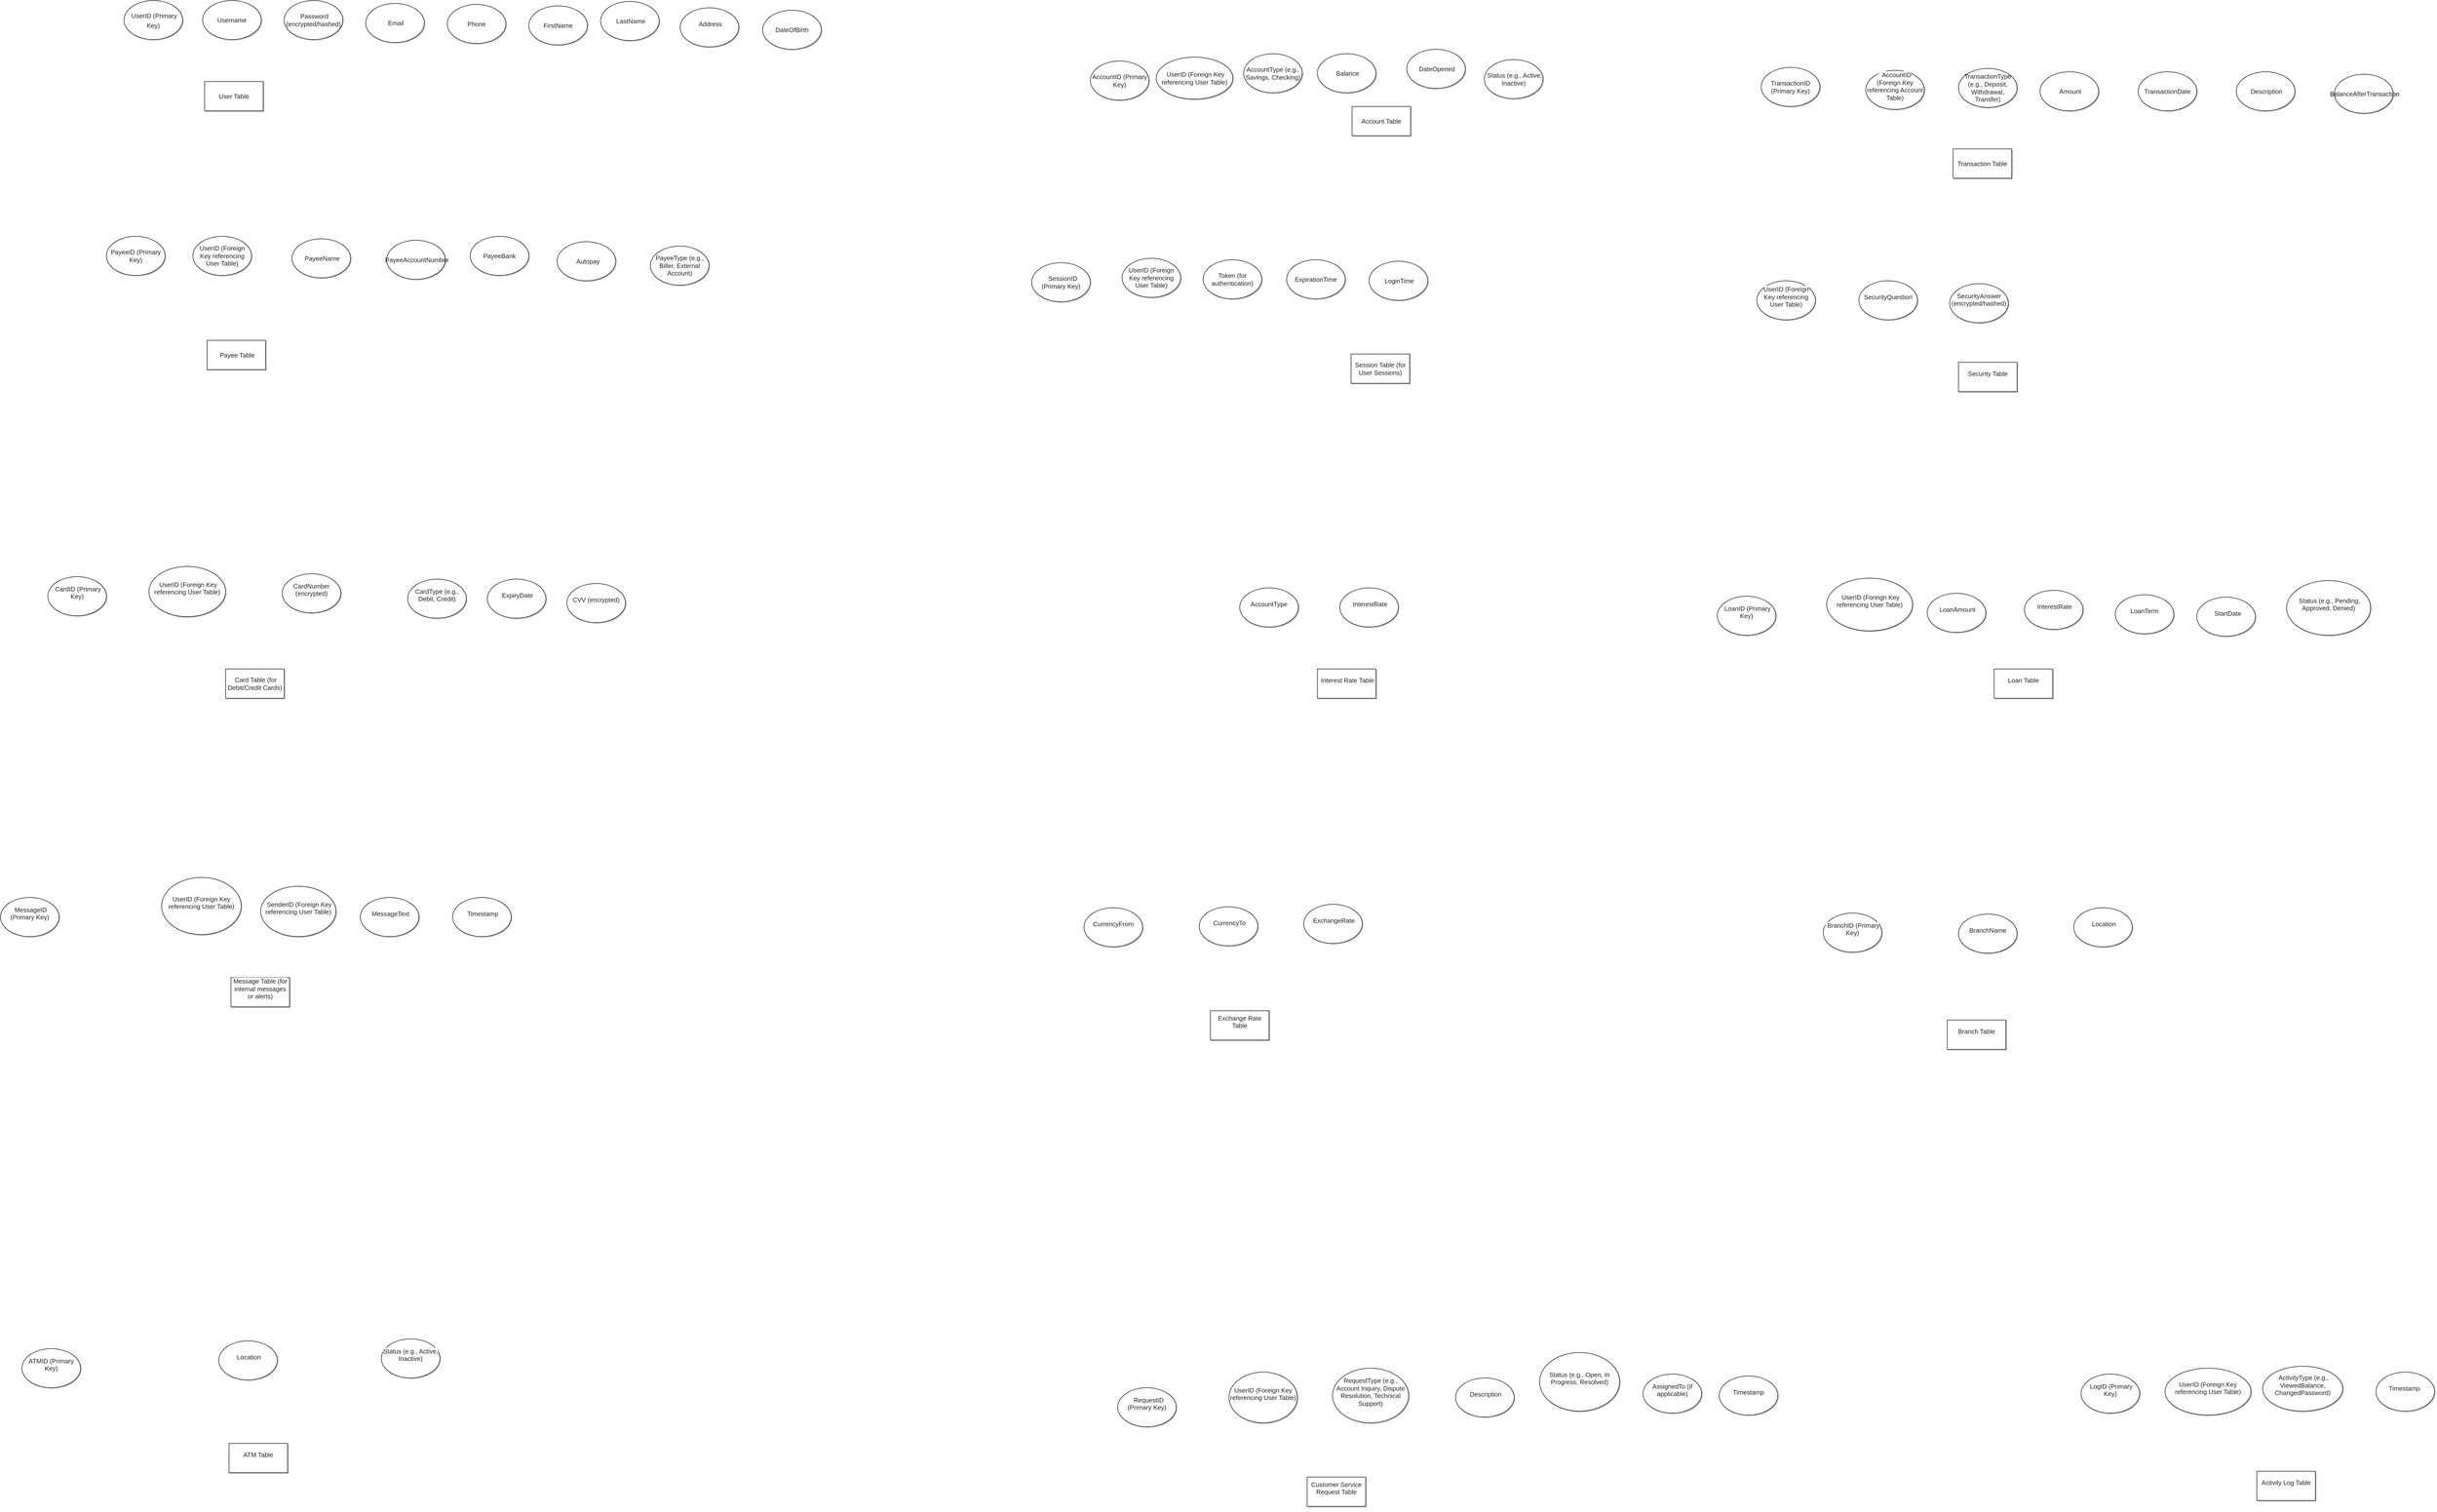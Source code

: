 <mxfile version="23.0.2" type="device">
  <diagram name="Page-1" id="JROnj5R4PWWWIS4w3WNy">
    <mxGraphModel dx="6780" dy="3280" grid="1" gridSize="13" guides="1" tooltips="1" connect="1" arrows="1" fold="1" page="0" pageScale="1" pageWidth="850" pageHeight="1100" background="none" math="0" shadow="1">
      <root>
        <mxCell id="0" />
        <mxCell id="1" parent="0" />
        <mxCell id="vtK2HyJHEZTtT15lJkL9-1" value="&lt;span style=&quot;color: rgb(34, 34, 34); font-family: Arial, Helvetica, sans-serif; font-size: small; text-align: start;&quot;&gt;&amp;nbsp;UserID (Primary Key)&lt;/span&gt;" style="ellipse;whiteSpace=wrap;html=1;fontSize=16;" parent="1" vertex="1">
          <mxGeometry x="-995" y="35" width="120" height="80" as="geometry" />
        </mxCell>
        <mxCell id="7OcumLCk1DkHGJWgYzTT-1" value="&lt;span style=&quot;color: rgb(34, 34, 34); font-family: Arial, Helvetica, sans-serif; font-size: small; text-align: start;&quot;&gt;User Table&lt;/span&gt;" style="rounded=0;whiteSpace=wrap;html=1;" parent="1" vertex="1">
          <mxGeometry x="-830" y="201" width="120" height="60" as="geometry" />
        </mxCell>
        <mxCell id="7OcumLCk1DkHGJWgYzTT-2" value="&lt;span style=&quot;color: rgb(34, 34, 34); font-family: Arial, Helvetica, sans-serif; font-size: small; text-align: start;&quot;&gt;Username&lt;/span&gt;" style="ellipse;whiteSpace=wrap;html=1;" parent="1" vertex="1">
          <mxGeometry x="-834" y="35" width="120" height="80" as="geometry" />
        </mxCell>
        <mxCell id="7OcumLCk1DkHGJWgYzTT-3" value="&lt;span style=&quot;color: rgb(34, 34, 34); font-family: Arial, Helvetica, sans-serif; font-size: small; text-align: start;&quot;&gt;Account Table&lt;/span&gt;" style="rounded=0;whiteSpace=wrap;html=1;" parent="1" vertex="1">
          <mxGeometry x="1520" y="252" width="120" height="60" as="geometry" />
        </mxCell>
        <mxCell id="7OcumLCk1DkHGJWgYzTT-4" value="&lt;span style=&quot;color: rgb(34, 34, 34); font-family: Arial, Helvetica, sans-serif; font-size: small; text-align: start;&quot;&gt;Transaction Table&lt;/span&gt;" style="rounded=0;whiteSpace=wrap;html=1;" parent="1" vertex="1">
          <mxGeometry x="2751" y="339" width="120" height="60" as="geometry" />
        </mxCell>
        <mxCell id="7OcumLCk1DkHGJWgYzTT-5" value="&lt;span style=&quot;color: rgb(34, 34, 34); font-family: Arial, Helvetica, sans-serif; font-size: small; text-align: start;&quot;&gt;&amp;nbsp;Payee Table&lt;/span&gt;" style="rounded=0;whiteSpace=wrap;html=1;" parent="1" vertex="1">
          <mxGeometry x="-825" y="731" width="120" height="60" as="geometry" />
        </mxCell>
        <mxCell id="7OcumLCk1DkHGJWgYzTT-18" value="&lt;span style=&quot;color: rgb(34, 34, 34); font-family: Arial, Helvetica, sans-serif; font-size: small; text-align: start;&quot;&gt;&amp;nbsp;Password (encrypted/hashed)&lt;/span&gt;" style="ellipse;whiteSpace=wrap;html=1;" parent="1" vertex="1">
          <mxGeometry x="-667" y="35" width="120" height="80" as="geometry" />
        </mxCell>
        <mxCell id="7OcumLCk1DkHGJWgYzTT-23" value="&lt;span style=&quot;color: rgb(34, 34, 34); font-family: Arial, Helvetica, sans-serif; font-size: small; text-align: start;&quot;&gt;FirstName&lt;/span&gt;" style="ellipse;whiteSpace=wrap;html=1;" parent="1" vertex="1">
          <mxGeometry x="-166" y="46" width="120" height="80" as="geometry" />
        </mxCell>
        <mxCell id="7OcumLCk1DkHGJWgYzTT-24" value="&lt;span style=&quot;color: rgb(34, 34, 34); font-family: Arial, Helvetica, sans-serif; font-size: small; text-align: start;&quot;&gt;&amp;nbsp;LastName&lt;/span&gt;" style="ellipse;whiteSpace=wrap;html=1;" parent="1" vertex="1">
          <mxGeometry x="-19" y="37" width="120" height="80" as="geometry" />
        </mxCell>
        <mxCell id="7OcumLCk1DkHGJWgYzTT-25" value="&lt;span style=&quot;color: rgb(34, 34, 34); font-family: Arial, Helvetica, sans-serif; font-size: small; text-align: start;&quot;&gt;&amp;nbsp;Email&lt;/span&gt;" style="ellipse;whiteSpace=wrap;html=1;" parent="1" vertex="1">
          <mxGeometry x="-500" y="41" width="120" height="80" as="geometry" />
        </mxCell>
        <mxCell id="7OcumLCk1DkHGJWgYzTT-26" value="&lt;span style=&quot;color: rgb(34, 34, 34); font-family: Arial, Helvetica, sans-serif; font-size: small; text-align: start;&quot;&gt;Phone&lt;/span&gt;" style="ellipse;whiteSpace=wrap;html=1;" parent="1" vertex="1">
          <mxGeometry x="-333" y="43" width="120" height="80" as="geometry" />
        </mxCell>
        <mxCell id="7OcumLCk1DkHGJWgYzTT-41" value="&#xa;&lt;span style=&quot;color: rgb(34, 34, 34); font-family: Arial, Helvetica, sans-serif; font-size: small; font-style: normal; font-variant-ligatures: normal; font-variant-caps: normal; font-weight: 400; letter-spacing: normal; orphans: 2; text-align: start; text-indent: 0px; text-transform: none; widows: 2; word-spacing: 0px; -webkit-text-stroke-width: 0px; white-space: normal; background-color: rgb(255, 255, 255); text-decoration-thickness: initial; text-decoration-style: initial; text-decoration-color: initial; display: inline !important; float: none;&quot;&gt;&lt;span&gt;&amp;nbsp;&lt;/span&gt;Address&lt;/span&gt;&#xa;&#xa;" style="ellipse;whiteSpace=wrap;html=1;" parent="1" vertex="1">
          <mxGeometry x="144" y="50" width="120" height="80" as="geometry" />
        </mxCell>
        <mxCell id="7OcumLCk1DkHGJWgYzTT-42" value="&lt;span style=&quot;color: rgb(34, 34, 34); font-family: Arial, Helvetica, sans-serif; font-size: small; text-align: start;&quot;&gt;DateOfBirth&lt;/span&gt;" style="ellipse;whiteSpace=wrap;html=1;" parent="1" vertex="1">
          <mxGeometry x="313" y="55" width="120" height="80" as="geometry" />
        </mxCell>
        <mxCell id="7OcumLCk1DkHGJWgYzTT-43" value="&lt;span style=&quot;color: rgb(34, 34, 34); font-family: Arial, Helvetica, sans-serif; font-size: small; text-align: start;&quot;&gt;AccountID (Primary Key)&lt;/span&gt;" style="ellipse;whiteSpace=wrap;html=1;" parent="1" vertex="1">
          <mxGeometry x="984" y="159" width="120" height="80" as="geometry" />
        </mxCell>
        <mxCell id="7OcumLCk1DkHGJWgYzTT-44" value="&lt;span style=&quot;color: rgb(34, 34, 34); font-family: Arial, Helvetica, sans-serif; font-size: small; text-align: start;&quot;&gt;&amp;nbsp;DateOpened&lt;/span&gt;" style="ellipse;whiteSpace=wrap;html=1;" parent="1" vertex="1">
          <mxGeometry x="1632" y="135" width="120" height="80" as="geometry" />
        </mxCell>
        <mxCell id="7OcumLCk1DkHGJWgYzTT-45" value="&lt;span style=&quot;color: rgb(34, 34, 34); font-family: Arial, Helvetica, sans-serif; font-size: small; text-align: start;&quot;&gt;TransactionID (Primary Key)&lt;/span&gt;" style="ellipse;whiteSpace=wrap;html=1;" parent="1" vertex="1">
          <mxGeometry x="2358" y="172" width="120" height="80" as="geometry" />
        </mxCell>
        <mxCell id="7OcumLCk1DkHGJWgYzTT-46" value="&#xa;&lt;span style=&quot;color: rgb(34, 34, 34); font-family: Arial, Helvetica, sans-serif; font-size: small; font-style: normal; font-variant-ligatures: normal; font-variant-caps: normal; font-weight: 400; letter-spacing: normal; orphans: 2; text-align: start; text-indent: 0px; text-transform: none; widows: 2; word-spacing: 0px; -webkit-text-stroke-width: 0px; white-space: normal; background-color: rgb(255, 255, 255); text-decoration-thickness: initial; text-decoration-style: initial; text-decoration-color: initial; display: inline !important; float: none;&quot;&gt;&amp;nbsp; AccountID (Foreign Key referencing Account Table)&lt;/span&gt;&#xa;&#xa;" style="ellipse;whiteSpace=wrap;html=1;" parent="1" vertex="1">
          <mxGeometry x="2572" y="178" width="120" height="80" as="geometry" />
        </mxCell>
        <mxCell id="7OcumLCk1DkHGJWgYzTT-47" value="&lt;span style=&quot;color: rgb(34, 34, 34); font-family: Arial, Helvetica, sans-serif; font-size: small; text-align: start;&quot;&gt;TransactionType (e.g., Deposit, Withdrawal, Transfer)&lt;/span&gt;" style="ellipse;whiteSpace=wrap;html=1;" parent="1" vertex="1">
          <mxGeometry x="2762" y="174" width="120" height="80" as="geometry" />
        </mxCell>
        <mxCell id="7OcumLCk1DkHGJWgYzTT-48" value="&lt;span style=&quot;color: rgb(34, 34, 34); font-family: Arial, Helvetica, sans-serif; font-size: small; text-align: start;&quot;&gt;&amp;nbsp;Status (e.g., Active, Inactive)&lt;/span&gt;" style="ellipse;whiteSpace=wrap;html=1;" parent="1" vertex="1">
          <mxGeometry x="1791" y="156" width="120" height="80" as="geometry" />
        </mxCell>
        <mxCell id="7OcumLCk1DkHGJWgYzTT-49" value="&lt;span style=&quot;color: rgb(34, 34, 34); font-family: Arial, Helvetica, sans-serif; font-size: small; text-align: start;&quot;&gt;&amp;nbsp;Balance&lt;/span&gt;" style="ellipse;whiteSpace=wrap;html=1;" parent="1" vertex="1">
          <mxGeometry x="1449" y="144" width="120" height="80" as="geometry" />
        </mxCell>
        <mxCell id="7OcumLCk1DkHGJWgYzTT-50" value="&lt;span style=&quot;color: rgb(34, 34, 34); font-family: Arial, Helvetica, sans-serif; font-size: small; text-align: start;&quot;&gt;AccountType (e.g., Savings, Checking)&lt;/span&gt;" style="ellipse;whiteSpace=wrap;html=1;" parent="1" vertex="1">
          <mxGeometry x="1298" y="144" width="120" height="80" as="geometry" />
        </mxCell>
        <mxCell id="7OcumLCk1DkHGJWgYzTT-51" value="&lt;span style=&quot;color: rgb(34, 34, 34); font-family: Arial, Helvetica, sans-serif; font-size: small; text-align: start;&quot;&gt;&amp;nbsp;UserID (Foreign Key referencing User Table)&lt;/span&gt;" style="ellipse;whiteSpace=wrap;html=1;" parent="1" vertex="1">
          <mxGeometry x="1119" y="151" width="157" height="86" as="geometry" />
        </mxCell>
        <mxCell id="7OcumLCk1DkHGJWgYzTT-52" value="&lt;span style=&quot;color: rgb(34, 34, 34); font-family: Arial, Helvetica, sans-serif; font-size: small; text-align: start;&quot;&gt;&amp;nbsp;BalanceAfterTransaction&lt;/span&gt;" style="ellipse;whiteSpace=wrap;html=1;" parent="1" vertex="1">
          <mxGeometry x="3532" y="186" width="120" height="80" as="geometry" />
        </mxCell>
        <mxCell id="7OcumLCk1DkHGJWgYzTT-53" value="&lt;span style=&quot;color: rgb(34, 34, 34); font-family: Arial, Helvetica, sans-serif; font-size: small; text-align: start;&quot;&gt;&amp;nbsp;Description&lt;/span&gt;" style="ellipse;whiteSpace=wrap;html=1;" parent="1" vertex="1">
          <mxGeometry x="3331" y="181" width="120" height="80" as="geometry" />
        </mxCell>
        <mxCell id="7OcumLCk1DkHGJWgYzTT-54" value="&lt;span style=&quot;color: rgb(34, 34, 34); font-family: Arial, Helvetica, sans-serif; font-size: small; text-align: start;&quot;&gt;TransactionDate&lt;/span&gt;" style="ellipse;whiteSpace=wrap;html=1;" parent="1" vertex="1">
          <mxGeometry x="3130" y="181" width="120" height="80" as="geometry" />
        </mxCell>
        <mxCell id="7OcumLCk1DkHGJWgYzTT-55" value="&lt;span style=&quot;color: rgb(34, 34, 34); font-family: Arial, Helvetica, sans-serif; font-size: small; text-align: start;&quot;&gt;&amp;nbsp;Amount&lt;/span&gt;" style="ellipse;whiteSpace=wrap;html=1;" parent="1" vertex="1">
          <mxGeometry x="2929" y="181" width="120" height="80" as="geometry" />
        </mxCell>
        <mxCell id="7OcumLCk1DkHGJWgYzTT-56" value="&lt;span style=&quot;color: rgb(34, 34, 34); font-family: Arial, Helvetica, sans-serif; font-size: small; text-align: start;&quot;&gt;&amp;nbsp; Autopay&lt;/span&gt;" style="ellipse;whiteSpace=wrap;html=1;" parent="1" vertex="1">
          <mxGeometry x="-108" y="529" width="120" height="80" as="geometry" />
        </mxCell>
        <mxCell id="7OcumLCk1DkHGJWgYzTT-57" value="&lt;span style=&quot;color: rgb(34, 34, 34); font-family: Arial, Helvetica, sans-serif; font-size: small; text-align: start;&quot;&gt;PayeeBank&lt;/span&gt;" style="ellipse;whiteSpace=wrap;html=1;" parent="1" vertex="1">
          <mxGeometry x="-286" y="518" width="120" height="80" as="geometry" />
        </mxCell>
        <mxCell id="7OcumLCk1DkHGJWgYzTT-58" value="&lt;span style=&quot;color: rgb(34, 34, 34); font-family: Arial, Helvetica, sans-serif; font-size: small; text-align: start;&quot;&gt;&amp;nbsp;PayeeAccountNumber&lt;/span&gt;" style="ellipse;whiteSpace=wrap;html=1;" parent="1" vertex="1">
          <mxGeometry x="-457" y="526" width="120" height="80" as="geometry" />
        </mxCell>
        <mxCell id="7OcumLCk1DkHGJWgYzTT-59" value="&lt;span style=&quot;color: rgb(34, 34, 34); font-family: Arial, Helvetica, sans-serif; font-size: small; text-align: start;&quot;&gt;&amp;nbsp;PayeeName&lt;/span&gt;" style="ellipse;whiteSpace=wrap;html=1;" parent="1" vertex="1">
          <mxGeometry x="-651" y="523" width="120" height="80" as="geometry" />
        </mxCell>
        <mxCell id="7OcumLCk1DkHGJWgYzTT-60" value="&lt;span style=&quot;color: rgb(34, 34, 34); font-family: Arial, Helvetica, sans-serif; font-size: small; text-align: start;&quot;&gt;UserID (Foreign Key referencing User Table)&lt;/span&gt;" style="ellipse;whiteSpace=wrap;html=1;" parent="1" vertex="1">
          <mxGeometry x="-854" y="518" width="120" height="80" as="geometry" />
        </mxCell>
        <mxCell id="7OcumLCk1DkHGJWgYzTT-61" value="&lt;span style=&quot;color: rgb(34, 34, 34); font-family: Arial, Helvetica, sans-serif; font-size: small; text-align: start;&quot;&gt;PayeeID (Primary Key)&lt;/span&gt;" style="ellipse;whiteSpace=wrap;html=1;" parent="1" vertex="1">
          <mxGeometry x="-1031" y="518" width="120" height="80" as="geometry" />
        </mxCell>
        <mxCell id="7OcumLCk1DkHGJWgYzTT-62" value="&lt;span style=&quot;color: rgb(34, 34, 34); font-family: Arial, Helvetica, sans-serif; font-size: small; text-align: start;&quot;&gt;PayeeType (e.g., Biller, External Account)&lt;/span&gt;" style="ellipse;whiteSpace=wrap;html=1;" parent="1" vertex="1">
          <mxGeometry x="83" y="538" width="120" height="80" as="geometry" />
        </mxCell>
        <mxCell id="7OcumLCk1DkHGJWgYzTT-63" value="&lt;span style=&quot;color: rgb(34, 34, 34); font-family: Arial, Helvetica, sans-serif; font-size: small; text-align: start;&quot;&gt;Session Table (for User Sessions)&lt;/span&gt;" style="rounded=0;whiteSpace=wrap;html=1;" parent="1" vertex="1">
          <mxGeometry x="1518" y="759" width="120" height="60" as="geometry" />
        </mxCell>
        <mxCell id="7OcumLCk1DkHGJWgYzTT-64" value="&#xa;&lt;span style=&quot;color: rgb(34, 34, 34); font-family: Arial, Helvetica, sans-serif; font-size: small; font-style: normal; font-variant-ligatures: normal; font-variant-caps: normal; font-weight: 400; letter-spacing: normal; orphans: 2; text-align: start; text-indent: 0px; text-transform: none; widows: 2; word-spacing: 0px; -webkit-text-stroke-width: 0px; white-space: normal; background-color: rgb(255, 255, 255); text-decoration-thickness: initial; text-decoration-style: initial; text-decoration-color: initial; display: inline !important; float: none;&quot;&gt;Security Table&lt;/span&gt;&#xa;&#xa;" style="rounded=0;whiteSpace=wrap;html=1;" parent="1" vertex="1">
          <mxGeometry x="2762" y="776" width="120" height="60" as="geometry" />
        </mxCell>
        <mxCell id="7OcumLCk1DkHGJWgYzTT-65" value="&#xa;&lt;span style=&quot;color: rgb(34, 34, 34); font-family: Arial, Helvetica, sans-serif; font-size: small; font-style: normal; font-variant-ligatures: normal; font-variant-caps: normal; font-weight: 400; letter-spacing: normal; orphans: 2; text-align: start; text-indent: 0px; text-transform: none; widows: 2; word-spacing: 0px; -webkit-text-stroke-width: 0px; white-space: normal; background-color: rgb(255, 255, 255); text-decoration-thickness: initial; text-decoration-style: initial; text-decoration-color: initial; display: inline !important; float: none;&quot;&gt;&lt;span&gt;&amp;nbsp;&lt;/span&gt;UserID (Foreign Key referencing User Table)&lt;/span&gt;&#xa;&#xa;" style="ellipse;whiteSpace=wrap;html=1;" parent="1" vertex="1">
          <mxGeometry x="2492" y="1218" width="176" height="108" as="geometry" />
        </mxCell>
        <mxCell id="7OcumLCk1DkHGJWgYzTT-66" value="&#xa;&lt;span style=&quot;color: rgb(34, 34, 34); font-family: Arial, Helvetica, sans-serif; font-size: small; font-style: normal; font-variant-ligatures: normal; font-variant-caps: normal; font-weight: 400; letter-spacing: normal; orphans: 2; text-align: start; text-indent: 0px; text-transform: none; widows: 2; word-spacing: 0px; -webkit-text-stroke-width: 0px; white-space: normal; background-color: rgb(255, 255, 255); text-decoration-thickness: initial; text-decoration-style: initial; text-decoration-color: initial; display: inline !important; float: none;&quot;&gt;&lt;span&gt;&amp;nbsp;&lt;/span&gt;LoanAmount&lt;/span&gt;&#xa;&#xa;" style="ellipse;whiteSpace=wrap;html=1;" parent="1" vertex="1">
          <mxGeometry x="2698" y="1249" width="120" height="80" as="geometry" />
        </mxCell>
        <mxCell id="7OcumLCk1DkHGJWgYzTT-67" value="&#xa;&lt;span style=&quot;color: rgb(34, 34, 34); font-family: Arial, Helvetica, sans-serif; font-size: small; font-style: normal; font-variant-ligatures: normal; font-variant-caps: normal; font-weight: 400; letter-spacing: normal; orphans: 2; text-align: start; text-indent: 0px; text-transform: none; widows: 2; word-spacing: 0px; -webkit-text-stroke-width: 0px; white-space: normal; background-color: rgb(255, 255, 255); text-decoration-thickness: initial; text-decoration-style: initial; text-decoration-color: initial; display: inline !important; float: none;&quot;&gt;&lt;span&gt;&amp;nbsp;&lt;/span&gt;InterestRate&lt;/span&gt;&#xa;&#xa;" style="ellipse;whiteSpace=wrap;html=1;" parent="1" vertex="1">
          <mxGeometry x="1495" y="1238" width="120" height="80" as="geometry" />
        </mxCell>
        <mxCell id="7OcumLCk1DkHGJWgYzTT-68" value="&#xa;&lt;span style=&quot;color: rgb(34, 34, 34); font-family: Arial, Helvetica, sans-serif; font-size: small; font-style: normal; font-variant-ligatures: normal; font-variant-caps: normal; font-weight: 400; letter-spacing: normal; orphans: 2; text-align: start; text-indent: 0px; text-transform: none; widows: 2; word-spacing: 0px; -webkit-text-stroke-width: 0px; white-space: normal; background-color: rgb(255, 255, 255); text-decoration-thickness: initial; text-decoration-style: initial; text-decoration-color: initial; display: inline !important; float: none;&quot;&gt;SecurityAnswer (encrypted/hashed)&lt;/span&gt;&lt;br style=&quot;color: rgb(34, 34, 34); font-family: Arial, Helvetica, sans-serif; font-size: small; font-style: normal; font-variant-ligatures: normal; font-variant-caps: normal; font-weight: 400; letter-spacing: normal; orphans: 2; text-align: start; text-indent: 0px; text-transform: none; widows: 2; word-spacing: 0px; -webkit-text-stroke-width: 0px; white-space: normal; background-color: rgb(255, 255, 255); text-decoration-thickness: initial; text-decoration-style: initial; text-decoration-color: initial;&quot;&gt;&#xa;&#xa;" style="ellipse;whiteSpace=wrap;html=1;" parent="1" vertex="1">
          <mxGeometry x="2744" y="615" width="120" height="80" as="geometry" />
        </mxCell>
        <mxCell id="7OcumLCk1DkHGJWgYzTT-69" value="&#xa;&lt;span style=&quot;color: rgb(34, 34, 34); font-family: Arial, Helvetica, sans-serif; font-size: small; font-style: normal; font-variant-ligatures: normal; font-variant-caps: normal; font-weight: 400; letter-spacing: normal; orphans: 2; text-align: start; text-indent: 0px; text-transform: none; widows: 2; word-spacing: 0px; -webkit-text-stroke-width: 0px; white-space: normal; background-color: rgb(255, 255, 255); text-decoration-thickness: initial; text-decoration-style: initial; text-decoration-color: initial; display: inline !important; float: none;&quot;&gt;SecurityQuestion&lt;/span&gt;&#xa;&#xa;" style="ellipse;whiteSpace=wrap;html=1;" parent="1" vertex="1">
          <mxGeometry x="2558" y="609" width="120" height="80" as="geometry" />
        </mxCell>
        <mxCell id="7OcumLCk1DkHGJWgYzTT-70" value="&#xa;&lt;span style=&quot;color: rgb(34, 34, 34); font-family: Arial, Helvetica, sans-serif; font-size: small; font-style: normal; font-variant-ligatures: normal; font-variant-caps: normal; font-weight: 400; letter-spacing: normal; orphans: 2; text-align: start; text-indent: 0px; text-transform: none; widows: 2; word-spacing: 0px; -webkit-text-stroke-width: 0px; white-space: normal; background-color: rgb(255, 255, 255); text-decoration-thickness: initial; text-decoration-style: initial; text-decoration-color: initial; display: inline !important; float: none;&quot;&gt;UserID (Foreign Key referencing User Table)&lt;/span&gt;&#xa;&#xa;" style="ellipse;whiteSpace=wrap;html=1;" parent="1" vertex="1">
          <mxGeometry x="2349" y="609" width="120" height="80" as="geometry" />
        </mxCell>
        <mxCell id="7OcumLCk1DkHGJWgYzTT-71" value="&#xa;&lt;span style=&quot;color: rgb(34, 34, 34); font-family: Arial, Helvetica, sans-serif; font-size: small; font-style: normal; font-variant-ligatures: normal; font-variant-caps: normal; font-weight: 400; letter-spacing: normal; orphans: 2; text-align: start; text-indent: 0px; text-transform: none; widows: 2; word-spacing: 0px; -webkit-text-stroke-width: 0px; white-space: normal; background-color: rgb(255, 255, 255); text-decoration-thickness: initial; text-decoration-style: initial; text-decoration-color: initial; display: inline !important; float: none;&quot;&gt;AccountType&lt;/span&gt;&#xa;&#xa;" style="ellipse;whiteSpace=wrap;html=1;" parent="1" vertex="1">
          <mxGeometry x="1290" y="1238" width="120" height="80" as="geometry" />
        </mxCell>
        <mxCell id="7OcumLCk1DkHGJWgYzTT-72" value="&#xa;&lt;span style=&quot;color: rgb(34, 34, 34); font-family: Arial, Helvetica, sans-serif; font-size: small; font-style: normal; font-variant-ligatures: normal; font-variant-caps: normal; font-weight: 400; letter-spacing: normal; orphans: 2; text-align: start; text-indent: 0px; text-transform: none; widows: 2; word-spacing: 0px; -webkit-text-stroke-width: 0px; white-space: normal; background-color: rgb(255, 255, 255); text-decoration-thickness: initial; text-decoration-style: initial; text-decoration-color: initial; display: inline !important; float: none;&quot;&gt;&lt;span&gt;&amp;nbsp;&lt;/span&gt;ExpiryDate&lt;/span&gt;&#xa;&#xa;" style="ellipse;whiteSpace=wrap;html=1;" parent="1" vertex="1">
          <mxGeometry x="-251" y="1220" width="120" height="80" as="geometry" />
        </mxCell>
        <mxCell id="7OcumLCk1DkHGJWgYzTT-73" value="&lt;span style=&quot;color: rgb(34, 34, 34); font-family: Arial, Helvetica, sans-serif; font-size: small; text-align: start;&quot;&gt;&amp;nbsp;LoginTime&lt;/span&gt;" style="ellipse;whiteSpace=wrap;html=1;" parent="1" vertex="1">
          <mxGeometry x="1555" y="569" width="120" height="80" as="geometry" />
        </mxCell>
        <mxCell id="7OcumLCk1DkHGJWgYzTT-74" value="&lt;span style=&quot;color: rgb(34, 34, 34); font-family: Arial, Helvetica, sans-serif; font-size: small; text-align: start;&quot;&gt;ExpirationTime&lt;/span&gt;" style="ellipse;whiteSpace=wrap;html=1;" parent="1" vertex="1">
          <mxGeometry x="1386" y="566" width="120" height="80" as="geometry" />
        </mxCell>
        <mxCell id="7OcumLCk1DkHGJWgYzTT-75" value="&lt;span style=&quot;color: rgb(34, 34, 34); font-family: Arial, Helvetica, sans-serif; font-size: small; text-align: start;&quot;&gt;Token (for authentication)&lt;/span&gt;" style="ellipse;whiteSpace=wrap;html=1;" parent="1" vertex="1">
          <mxGeometry x="1215" y="566" width="120" height="80" as="geometry" />
        </mxCell>
        <mxCell id="7OcumLCk1DkHGJWgYzTT-76" value="&lt;span style=&quot;color: rgb(34, 34, 34); font-family: Arial, Helvetica, sans-serif; font-size: small; text-align: start;&quot;&gt;UserID (Foreign Key referencing User Table)&lt;/span&gt;" style="ellipse;whiteSpace=wrap;html=1;" parent="1" vertex="1">
          <mxGeometry x="1049" y="563" width="120" height="80" as="geometry" />
        </mxCell>
        <mxCell id="7OcumLCk1DkHGJWgYzTT-77" value="&lt;span style=&quot;color: rgb(34, 34, 34); font-family: Arial, Helvetica, sans-serif; font-size: small; text-align: start;&quot;&gt;&amp;nbsp; SessionID (Primary Key)&lt;/span&gt;" style="ellipse;whiteSpace=wrap;html=1;" parent="1" vertex="1">
          <mxGeometry x="864" y="572" width="120" height="80" as="geometry" />
        </mxCell>
        <mxCell id="7OcumLCk1DkHGJWgYzTT-81" value="&#xa;&lt;span style=&quot;color: rgb(34, 34, 34); font-family: Arial, Helvetica, sans-serif; font-size: small; font-style: normal; font-variant-ligatures: normal; font-variant-caps: normal; font-weight: 400; letter-spacing: normal; orphans: 2; text-align: start; text-indent: 0px; text-transform: none; widows: 2; word-spacing: 0px; -webkit-text-stroke-width: 0px; white-space: normal; background-color: rgb(255, 255, 255); text-decoration-thickness: initial; text-decoration-style: initial; text-decoration-color: initial; display: inline !important; float: none;&quot;&gt;Loan Table&lt;/span&gt;&#xa;&#xa;" style="rounded=0;whiteSpace=wrap;html=1;" parent="1" vertex="1">
          <mxGeometry x="2835" y="1404" width="120" height="60" as="geometry" />
        </mxCell>
        <mxCell id="7OcumLCk1DkHGJWgYzTT-82" value="&#xa;&lt;span style=&quot;color: rgb(34, 34, 34); font-family: Arial, Helvetica, sans-serif; font-size: small; font-style: normal; font-variant-ligatures: normal; font-variant-caps: normal; font-weight: 400; letter-spacing: normal; orphans: 2; text-align: start; text-indent: 0px; text-transform: none; widows: 2; word-spacing: 0px; -webkit-text-stroke-width: 0px; white-space: normal; background-color: rgb(255, 255, 255); text-decoration-thickness: initial; text-decoration-style: initial; text-decoration-color: initial; display: inline !important; float: none;&quot;&gt;&lt;span&gt;&amp;nbsp;&lt;/span&gt;Interest Rate Table&lt;/span&gt;&#xa;&#xa;" style="rounded=0;whiteSpace=wrap;html=1;" parent="1" vertex="1">
          <mxGeometry x="1449" y="1404" width="120" height="60" as="geometry" />
        </mxCell>
        <mxCell id="7OcumLCk1DkHGJWgYzTT-83" value="&lt;span style=&quot;color: rgb(34, 34, 34); font-family: Arial, Helvetica, sans-serif; font-size: small; text-align: start;&quot;&gt;&amp;nbsp;Card Table (for Debit/Credit Cards)&lt;/span&gt;" style="rounded=0;whiteSpace=wrap;html=1;" parent="1" vertex="1">
          <mxGeometry x="-787" y="1404" width="120" height="60" as="geometry" />
        </mxCell>
        <mxCell id="7OcumLCk1DkHGJWgYzTT-86" value="&#xa;&lt;span style=&quot;color: rgb(34, 34, 34); font-family: Arial, Helvetica, sans-serif; font-size: small; font-style: normal; font-variant-ligatures: normal; font-variant-caps: normal; font-weight: 400; letter-spacing: normal; orphans: 2; text-align: start; text-indent: 0px; text-transform: none; widows: 2; word-spacing: 0px; -webkit-text-stroke-width: 0px; white-space: normal; background-color: rgb(255, 255, 255); text-decoration-thickness: initial; text-decoration-style: initial; text-decoration-color: initial; display: inline !important; float: none;&quot;&gt;CardType (e.g., Debit, Credit)&lt;/span&gt;&#xa;&#xa;" style="ellipse;whiteSpace=wrap;html=1;" parent="1" vertex="1">
          <mxGeometry x="-414" y="1220" width="120" height="80" as="geometry" />
        </mxCell>
        <mxCell id="7OcumLCk1DkHGJWgYzTT-87" value="&#xa;&lt;span style=&quot;color: rgb(34, 34, 34); font-family: Arial, Helvetica, sans-serif; font-size: small; font-style: normal; font-variant-ligatures: normal; font-variant-caps: normal; font-weight: 400; letter-spacing: normal; orphans: 2; text-align: start; text-indent: 0px; text-transform: none; widows: 2; word-spacing: 0px; -webkit-text-stroke-width: 0px; white-space: normal; background-color: rgb(255, 255, 255); text-decoration-thickness: initial; text-decoration-style: initial; text-decoration-color: initial; display: inline !important; float: none;&quot;&gt;CardNumber (encrypted)&lt;/span&gt;&#xa;&#xa;" style="ellipse;whiteSpace=wrap;html=1;" parent="1" vertex="1">
          <mxGeometry x="-671" y="1209" width="120" height="80" as="geometry" />
        </mxCell>
        <mxCell id="7OcumLCk1DkHGJWgYzTT-88" value="&#xa;&lt;span style=&quot;color: rgb(34, 34, 34); font-family: Arial, Helvetica, sans-serif; font-size: small; font-style: normal; font-variant-ligatures: normal; font-variant-caps: normal; font-weight: 400; letter-spacing: normal; orphans: 2; text-align: start; text-indent: 0px; text-transform: none; widows: 2; word-spacing: 0px; -webkit-text-stroke-width: 0px; white-space: normal; background-color: rgb(255, 255, 255); text-decoration-thickness: initial; text-decoration-style: initial; text-decoration-color: initial; display: inline !important; float: none;&quot;&gt;&lt;span&gt;&amp;nbsp;&lt;/span&gt;UserID (Foreign Key referencing User Table)&lt;/span&gt;&#xa;&#xa;" style="ellipse;whiteSpace=wrap;html=1;" parent="1" vertex="1">
          <mxGeometry x="-944" y="1194" width="157" height="103" as="geometry" />
        </mxCell>
        <mxCell id="7OcumLCk1DkHGJWgYzTT-89" value="&#xa;&lt;span style=&quot;color: rgb(34, 34, 34); font-family: Arial, Helvetica, sans-serif; font-size: small; font-style: normal; font-variant-ligatures: normal; font-variant-caps: normal; font-weight: 400; letter-spacing: normal; orphans: 2; text-align: start; text-indent: 0px; text-transform: none; widows: 2; word-spacing: 0px; -webkit-text-stroke-width: 0px; white-space: normal; background-color: rgb(255, 255, 255); text-decoration-thickness: initial; text-decoration-style: initial; text-decoration-color: initial; display: inline !important; float: none;&quot;&gt;&lt;span&gt;&amp;nbsp;&lt;/span&gt;CardID (Primary Key)&lt;/span&gt;&#xa;&#xa;" style="ellipse;whiteSpace=wrap;html=1;" parent="1" vertex="1">
          <mxGeometry x="-1151" y="1215" width="120" height="80" as="geometry" />
        </mxCell>
        <mxCell id="7OcumLCk1DkHGJWgYzTT-90" value="&#xa;&lt;span style=&quot;color: rgb(34, 34, 34); font-family: Arial, Helvetica, sans-serif; font-size: small; font-style: normal; font-variant-ligatures: normal; font-variant-caps: normal; font-weight: 400; letter-spacing: normal; orphans: 2; text-align: start; text-indent: 0px; text-transform: none; widows: 2; word-spacing: 0px; -webkit-text-stroke-width: 0px; white-space: normal; background-color: rgb(255, 255, 255); text-decoration-thickness: initial; text-decoration-style: initial; text-decoration-color: initial; display: inline !important; float: none;&quot;&gt;CVV (encrypted)&lt;/span&gt;&#xa;&#xa;" style="ellipse;whiteSpace=wrap;html=1;" parent="1" vertex="1">
          <mxGeometry x="-88" y="1229" width="120" height="80" as="geometry" />
        </mxCell>
        <mxCell id="7OcumLCk1DkHGJWgYzTT-91" value="&#xa;&lt;span style=&quot;color: rgb(34, 34, 34); font-family: Arial, Helvetica, sans-serif; font-size: small; font-style: normal; font-variant-ligatures: normal; font-variant-caps: normal; font-weight: 400; letter-spacing: normal; orphans: 2; text-align: start; text-indent: 0px; text-transform: none; widows: 2; word-spacing: 0px; -webkit-text-stroke-width: 0px; white-space: normal; background-color: rgb(255, 255, 255); text-decoration-thickness: initial; text-decoration-style: initial; text-decoration-color: initial; display: inline !important; float: none;&quot;&gt;LoanTerm&lt;/span&gt;&#xa;&#xa;" style="ellipse;whiteSpace=wrap;html=1;" parent="1" vertex="1">
          <mxGeometry x="3083" y="1252" width="120" height="80" as="geometry" />
        </mxCell>
        <mxCell id="7OcumLCk1DkHGJWgYzTT-92" value="&#xa;&lt;span style=&quot;color: rgb(34, 34, 34); font-family: Arial, Helvetica, sans-serif; font-size: small; font-style: normal; font-variant-ligatures: normal; font-variant-caps: normal; font-weight: 400; letter-spacing: normal; orphans: 2; text-align: start; text-indent: 0px; text-transform: none; widows: 2; word-spacing: 0px; -webkit-text-stroke-width: 0px; white-space: normal; background-color: rgb(255, 255, 255); text-decoration-thickness: initial; text-decoration-style: initial; text-decoration-color: initial; display: inline !important; float: none;&quot;&gt;&lt;span&gt;&amp;nbsp;&lt;/span&gt;InterestRate&lt;/span&gt;&#xa;&#xa;" style="ellipse;whiteSpace=wrap;html=1;" parent="1" vertex="1">
          <mxGeometry x="2897" y="1243" width="120" height="80" as="geometry" />
        </mxCell>
        <mxCell id="7OcumLCk1DkHGJWgYzTT-93" value="&#xa;&lt;span style=&quot;color: rgb(34, 34, 34); font-family: Arial, Helvetica, sans-serif; font-size: small; font-style: normal; font-variant-ligatures: normal; font-variant-caps: normal; font-weight: 400; letter-spacing: normal; orphans: 2; text-align: start; text-indent: 0px; text-transform: none; widows: 2; word-spacing: 0px; -webkit-text-stroke-width: 0px; white-space: normal; background-color: rgb(255, 255, 255); text-decoration-thickness: initial; text-decoration-style: initial; text-decoration-color: initial; display: inline !important; float: none;&quot;&gt;&lt;span&gt;&amp;nbsp;&lt;/span&gt;LoanID (Primary Key)&lt;/span&gt;&#xa;&#xa;" style="ellipse;whiteSpace=wrap;html=1;" parent="1" vertex="1">
          <mxGeometry x="2268" y="1255" width="120" height="80" as="geometry" />
        </mxCell>
        <mxCell id="7OcumLCk1DkHGJWgYzTT-94" value="&#xa;&lt;span style=&quot;color: rgb(34, 34, 34); font-family: Arial, Helvetica, sans-serif; font-size: small; font-style: normal; font-variant-ligatures: normal; font-variant-caps: normal; font-weight: 400; letter-spacing: normal; orphans: 2; text-align: start; text-indent: 0px; text-transform: none; widows: 2; word-spacing: 0px; -webkit-text-stroke-width: 0px; white-space: normal; background-color: rgb(255, 255, 255); text-decoration-thickness: initial; text-decoration-style: initial; text-decoration-color: initial; display: inline !important; float: none;&quot;&gt;&lt;span&gt;&amp;nbsp;&lt;/span&gt;Status (e.g., Pending, Approved, Denied)&lt;/span&gt;&#xa;&#xa;" style="ellipse;whiteSpace=wrap;html=1;" parent="1" vertex="1">
          <mxGeometry x="3434" y="1223" width="172" height="112" as="geometry" />
        </mxCell>
        <mxCell id="7OcumLCk1DkHGJWgYzTT-95" value="&#xa;&lt;span style=&quot;color: rgb(34, 34, 34); font-family: Arial, Helvetica, sans-serif; font-size: small; font-style: normal; font-variant-ligatures: normal; font-variant-caps: normal; font-weight: 400; letter-spacing: normal; orphans: 2; text-align: start; text-indent: 0px; text-transform: none; widows: 2; word-spacing: 0px; -webkit-text-stroke-width: 0px; white-space: normal; background-color: rgb(255, 255, 255); text-decoration-thickness: initial; text-decoration-style: initial; text-decoration-color: initial; display: inline !important; float: none;&quot;&gt;&amp;nbsp; StartDate&lt;/span&gt;&#xa;&#xa;" style="ellipse;whiteSpace=wrap;html=1;" parent="1" vertex="1">
          <mxGeometry x="3250" y="1257" width="120" height="80" as="geometry" />
        </mxCell>
        <mxCell id="7OcumLCk1DkHGJWgYzTT-96" value="&#xa;&lt;span style=&quot;color: rgb(34, 34, 34); font-family: Arial, Helvetica, sans-serif; font-size: small; font-style: normal; font-variant-ligatures: normal; font-variant-caps: normal; font-weight: 400; letter-spacing: normal; orphans: 2; text-align: start; text-indent: 0px; text-transform: none; widows: 2; word-spacing: 0px; -webkit-text-stroke-width: 0px; white-space: normal; background-color: rgb(255, 255, 255); text-decoration-thickness: initial; text-decoration-style: initial; text-decoration-color: initial; display: inline !important; float: none;&quot;&gt;Message Table (for internal messages or alerts)&lt;/span&gt;&#xa;&#xa;" style="rounded=0;whiteSpace=wrap;html=1;" parent="1" vertex="1">
          <mxGeometry x="-776" y="2036" width="120" height="60" as="geometry" />
        </mxCell>
        <mxCell id="7OcumLCk1DkHGJWgYzTT-97" value="&#xa;&lt;span style=&quot;color: rgb(34, 34, 34); font-family: Arial, Helvetica, sans-serif; font-size: small; font-style: normal; font-variant-ligatures: normal; font-variant-caps: normal; font-weight: 400; letter-spacing: normal; orphans: 2; text-align: start; text-indent: 0px; text-transform: none; widows: 2; word-spacing: 0px; -webkit-text-stroke-width: 0px; white-space: normal; background-color: rgb(255, 255, 255); text-decoration-thickness: initial; text-decoration-style: initial; text-decoration-color: initial; display: inline !important; float: none;&quot;&gt;Branch Table&lt;/span&gt;&#xa;&#xa;" style="rounded=0;whiteSpace=wrap;html=1;" parent="1" vertex="1">
          <mxGeometry x="2739" y="2123" width="120" height="60" as="geometry" />
        </mxCell>
        <mxCell id="7OcumLCk1DkHGJWgYzTT-98" value="&#xa;&lt;span style=&quot;color: rgb(34, 34, 34); font-family: Arial, Helvetica, sans-serif; font-size: small; font-style: normal; font-variant-ligatures: normal; font-variant-caps: normal; font-weight: 400; letter-spacing: normal; orphans: 2; text-align: start; text-indent: 0px; text-transform: none; widows: 2; word-spacing: 0px; -webkit-text-stroke-width: 0px; white-space: normal; background-color: rgb(255, 255, 255); text-decoration-thickness: initial; text-decoration-style: initial; text-decoration-color: initial; display: inline !important; float: none;&quot;&gt;Exchange Rate Table&lt;/span&gt;&#xa;&#xa;" style="rounded=0;whiteSpace=wrap;html=1;" parent="1" vertex="1">
          <mxGeometry x="1230" y="2104" width="120" height="60" as="geometry" />
        </mxCell>
        <mxCell id="7OcumLCk1DkHGJWgYzTT-99" value="&#xa;&lt;span style=&quot;color: rgb(34, 34, 34); font-family: Arial, Helvetica, sans-serif; font-size: small; font-style: normal; font-variant-ligatures: normal; font-variant-caps: normal; font-weight: 400; letter-spacing: normal; orphans: 2; text-align: start; text-indent: 0px; text-transform: none; widows: 2; word-spacing: 0px; -webkit-text-stroke-width: 0px; white-space: normal; background-color: rgb(255, 255, 255); text-decoration-thickness: initial; text-decoration-style: initial; text-decoration-color: initial; display: inline !important; float: none;&quot;&gt;&lt;span&gt;&amp;nbsp;&lt;/span&gt;MessageText&lt;/span&gt;&#xa;&#xa;" style="ellipse;whiteSpace=wrap;html=1;" parent="1" vertex="1">
          <mxGeometry x="-511" y="1872" width="120" height="80" as="geometry" />
        </mxCell>
        <mxCell id="7OcumLCk1DkHGJWgYzTT-100" value="&#xa;&lt;span style=&quot;color: rgb(34, 34, 34); font-family: Arial, Helvetica, sans-serif; font-size: small; font-style: normal; font-variant-ligatures: normal; font-variant-caps: normal; font-weight: 400; letter-spacing: normal; orphans: 2; text-align: start; text-indent: 0px; text-transform: none; widows: 2; word-spacing: 0px; -webkit-text-stroke-width: 0px; white-space: normal; background-color: rgb(255, 255, 255); text-decoration-thickness: initial; text-decoration-style: initial; text-decoration-color: initial; display: inline !important; float: none;&quot;&gt;&lt;span&gt;&amp;nbsp;&lt;/span&gt;SenderID (Foreign Key referencing User Table)&lt;/span&gt;&#xa;&#xa;" style="ellipse;whiteSpace=wrap;html=1;" parent="1" vertex="1">
          <mxGeometry x="-715" y="1849" width="154" height="103" as="geometry" />
        </mxCell>
        <mxCell id="7OcumLCk1DkHGJWgYzTT-101" value="&#xa;&lt;span style=&quot;color: rgb(34, 34, 34); font-family: Arial, Helvetica, sans-serif; font-size: small; font-style: normal; font-variant-ligatures: normal; font-variant-caps: normal; font-weight: 400; letter-spacing: normal; orphans: 2; text-align: start; text-indent: 0px; text-transform: none; widows: 2; word-spacing: 0px; -webkit-text-stroke-width: 0px; white-space: normal; background-color: rgb(255, 255, 255); text-decoration-thickness: initial; text-decoration-style: initial; text-decoration-color: initial; display: inline !important; float: none;&quot;&gt;UserID (Foreign Key referencing User Table)&lt;/span&gt;&#xa;&#xa;" style="ellipse;whiteSpace=wrap;html=1;" parent="1" vertex="1">
          <mxGeometry x="-918" y="1831" width="163" height="117" as="geometry" />
        </mxCell>
        <mxCell id="7OcumLCk1DkHGJWgYzTT-102" value="&#xa;&lt;span style=&quot;color: rgb(34, 34, 34); font-family: Arial, Helvetica, sans-serif; font-size: small; font-style: normal; font-variant-ligatures: normal; font-variant-caps: normal; font-weight: 400; letter-spacing: normal; orphans: 2; text-align: start; text-indent: 0px; text-transform: none; widows: 2; word-spacing: 0px; -webkit-text-stroke-width: 0px; white-space: normal; background-color: rgb(255, 255, 255); text-decoration-thickness: initial; text-decoration-style: initial; text-decoration-color: initial; display: inline !important; float: none;&quot;&gt;&lt;span&gt;&amp;nbsp;&lt;/span&gt;MessageID (Primary Key)&lt;/span&gt;&#xa;&#xa;" style="ellipse;whiteSpace=wrap;html=1;" parent="1" vertex="1">
          <mxGeometry x="-1248" y="1872" width="120" height="80" as="geometry" />
        </mxCell>
        <mxCell id="7OcumLCk1DkHGJWgYzTT-103" value="&#xa;&lt;span style=&quot;color: rgb(34, 34, 34); font-family: Arial, Helvetica, sans-serif; font-size: small; font-style: normal; font-variant-ligatures: normal; font-variant-caps: normal; font-weight: 400; letter-spacing: normal; orphans: 2; text-align: start; text-indent: 0px; text-transform: none; widows: 2; word-spacing: 0px; -webkit-text-stroke-width: 0px; white-space: normal; background-color: rgb(255, 255, 255); text-decoration-thickness: initial; text-decoration-style: initial; text-decoration-color: initial; display: inline !important; float: none;&quot;&gt;&lt;span&gt;&amp;nbsp;&lt;/span&gt;Timestamp&lt;/span&gt;&#xa;&#xa;" style="ellipse;whiteSpace=wrap;html=1;" parent="1" vertex="1">
          <mxGeometry x="-322" y="1872" width="120" height="80" as="geometry" />
        </mxCell>
        <mxCell id="7OcumLCk1DkHGJWgYzTT-104" value="&#xa;&lt;span style=&quot;color: rgb(34, 34, 34); font-family: Arial, Helvetica, sans-serif; font-size: small; font-style: normal; font-variant-ligatures: normal; font-variant-caps: normal; font-weight: 400; letter-spacing: normal; orphans: 2; text-align: start; text-indent: 0px; text-transform: none; widows: 2; word-spacing: 0px; -webkit-text-stroke-width: 0px; white-space: normal; background-color: rgb(255, 255, 255); text-decoration-thickness: initial; text-decoration-style: initial; text-decoration-color: initial; display: inline !important; float: none;&quot;&gt;CurrencyFrom&lt;/span&gt;&#xa;&#xa;" style="ellipse;whiteSpace=wrap;html=1;" parent="1" vertex="1">
          <mxGeometry x="971" y="1893" width="120" height="80" as="geometry" />
        </mxCell>
        <mxCell id="7OcumLCk1DkHGJWgYzTT-105" value="&#xa;&lt;span style=&quot;color: rgb(34, 34, 34); font-family: Arial, Helvetica, sans-serif; font-size: small; font-style: normal; font-variant-ligatures: normal; font-variant-caps: normal; font-weight: 400; letter-spacing: normal; orphans: 2; text-align: start; text-indent: 0px; text-transform: none; widows: 2; word-spacing: 0px; -webkit-text-stroke-width: 0px; white-space: normal; background-color: rgb(255, 255, 255); text-decoration-thickness: initial; text-decoration-style: initial; text-decoration-color: initial; display: inline !important; float: none;&quot;&gt;&lt;span&gt;&amp;nbsp;&lt;/span&gt;ExchangeRate&lt;/span&gt;&#xa;&#xa;" style="ellipse;whiteSpace=wrap;html=1;" parent="1" vertex="1">
          <mxGeometry x="1421" y="1886" width="120" height="80" as="geometry" />
        </mxCell>
        <mxCell id="7OcumLCk1DkHGJWgYzTT-106" value="&#xa;&lt;span style=&quot;color: rgb(34, 34, 34); font-family: Arial, Helvetica, sans-serif; font-size: small; font-style: normal; font-variant-ligatures: normal; font-variant-caps: normal; font-weight: 400; letter-spacing: normal; orphans: 2; text-align: start; text-indent: 0px; text-transform: none; widows: 2; word-spacing: 0px; -webkit-text-stroke-width: 0px; white-space: normal; background-color: rgb(255, 255, 255); text-decoration-thickness: initial; text-decoration-style: initial; text-decoration-color: initial; display: inline !important; float: none;&quot;&gt;&lt;span&gt;&amp;nbsp;&lt;/span&gt;CurrencyTo&lt;/span&gt;&#xa;&#xa;" style="ellipse;whiteSpace=wrap;html=1;" parent="1" vertex="1">
          <mxGeometry x="1207" y="1891" width="120" height="80" as="geometry" />
        </mxCell>
        <mxCell id="7OcumLCk1DkHGJWgYzTT-107" value="&#xa;&lt;span style=&quot;color: rgb(34, 34, 34); font-family: Arial, Helvetica, sans-serif; font-size: small; font-style: normal; font-variant-ligatures: normal; font-variant-caps: normal; font-weight: 400; letter-spacing: normal; orphans: 2; text-align: start; text-indent: 0px; text-transform: none; widows: 2; word-spacing: 0px; -webkit-text-stroke-width: 0px; white-space: normal; background-color: rgb(255, 255, 255); text-decoration-thickness: initial; text-decoration-style: initial; text-decoration-color: initial; display: inline !important; float: none;&quot;&gt;&lt;span&gt;&amp;nbsp;&lt;/span&gt;Location&lt;/span&gt;&#xa;&#xa;" style="ellipse;whiteSpace=wrap;html=1;" parent="1" vertex="1">
          <mxGeometry x="2998" y="1893" width="120" height="80" as="geometry" />
        </mxCell>
        <mxCell id="7OcumLCk1DkHGJWgYzTT-108" value="&#xa;&lt;span style=&quot;color: rgb(34, 34, 34); font-family: Arial, Helvetica, sans-serif; font-size: small; font-style: normal; font-variant-ligatures: normal; font-variant-caps: normal; font-weight: 400; letter-spacing: normal; orphans: 2; text-align: start; text-indent: 0px; text-transform: none; widows: 2; word-spacing: 0px; -webkit-text-stroke-width: 0px; white-space: normal; background-color: rgb(255, 255, 255); text-decoration-thickness: initial; text-decoration-style: initial; text-decoration-color: initial; display: inline !important; float: none;&quot;&gt;BranchName&lt;/span&gt;&#xa;&#xa;" style="ellipse;whiteSpace=wrap;html=1;" parent="1" vertex="1">
          <mxGeometry x="2762" y="1906" width="120" height="80" as="geometry" />
        </mxCell>
        <mxCell id="7OcumLCk1DkHGJWgYzTT-109" value="&#xa;&lt;span style=&quot;color: rgb(34, 34, 34); font-family: Arial, Helvetica, sans-serif; font-size: small; font-style: normal; font-variant-ligatures: normal; font-variant-caps: normal; font-weight: 400; letter-spacing: normal; orphans: 2; text-align: start; text-indent: 0px; text-transform: none; widows: 2; word-spacing: 0px; -webkit-text-stroke-width: 0px; white-space: normal; background-color: rgb(255, 255, 255); text-decoration-thickness: initial; text-decoration-style: initial; text-decoration-color: initial; display: inline !important; float: none;&quot;&gt;&lt;span&gt;&amp;nbsp;&lt;/span&gt;BranchID (Primary Key)&lt;/span&gt;&#xa;&#xa;" style="ellipse;whiteSpace=wrap;html=1;" parent="1" vertex="1">
          <mxGeometry x="2485" y="1904" width="120" height="80" as="geometry" />
        </mxCell>
        <mxCell id="7OcumLCk1DkHGJWgYzTT-110" value="&#xa;&lt;span style=&quot;color: rgb(34, 34, 34); font-family: Arial, Helvetica, sans-serif; font-size: small; font-style: normal; font-variant-ligatures: normal; font-variant-caps: normal; font-weight: 400; letter-spacing: normal; orphans: 2; text-align: start; text-indent: 0px; text-transform: none; widows: 2; word-spacing: 0px; -webkit-text-stroke-width: 0px; white-space: normal; background-color: rgb(255, 255, 255); text-decoration-thickness: initial; text-decoration-style: initial; text-decoration-color: initial; display: inline !important; float: none;&quot;&gt;Activity Log Table&lt;/span&gt;&#xa;&#xa;" style="rounded=0;whiteSpace=wrap;html=1;" parent="1" vertex="1">
          <mxGeometry x="3373" y="3047" width="120" height="60" as="geometry" />
        </mxCell>
        <mxCell id="7OcumLCk1DkHGJWgYzTT-111" value="&#xa;&lt;span style=&quot;color: rgb(34, 34, 34); font-family: Arial, Helvetica, sans-serif; font-size: small; font-style: normal; font-variant-ligatures: normal; font-variant-caps: normal; font-weight: 400; letter-spacing: normal; orphans: 2; text-align: start; text-indent: 0px; text-transform: none; widows: 2; word-spacing: 0px; -webkit-text-stroke-width: 0px; white-space: normal; background-color: rgb(255, 255, 255); text-decoration-thickness: initial; text-decoration-style: initial; text-decoration-color: initial; display: inline !important; float: none;&quot;&gt;Customer Service Request Table&lt;/span&gt;&#xa;&#xa;" style="rounded=0;whiteSpace=wrap;html=1;" parent="1" vertex="1">
          <mxGeometry x="1428" y="3059" width="120" height="60" as="geometry" />
        </mxCell>
        <mxCell id="7OcumLCk1DkHGJWgYzTT-112" value="&#xa;&lt;span style=&quot;color: rgb(34, 34, 34); font-family: Arial, Helvetica, sans-serif; font-size: small; font-style: normal; font-variant-ligatures: normal; font-variant-caps: normal; font-weight: 400; letter-spacing: normal; orphans: 2; text-align: start; text-indent: 0px; text-transform: none; widows: 2; word-spacing: 0px; -webkit-text-stroke-width: 0px; white-space: normal; background-color: rgb(255, 255, 255); text-decoration-thickness: initial; text-decoration-style: initial; text-decoration-color: initial; display: inline !important; float: none;&quot;&gt;ATM Table&lt;/span&gt;&#xa;&#xa;" style="rounded=0;whiteSpace=wrap;html=1;" parent="1" vertex="1">
          <mxGeometry x="-780" y="2990" width="120" height="60" as="geometry" />
        </mxCell>
        <mxCell id="7OcumLCk1DkHGJWgYzTT-116" value="&#xa;&lt;span style=&quot;color: rgb(34, 34, 34); font-family: Arial, Helvetica, sans-serif; font-size: small; font-style: normal; font-variant-ligatures: normal; font-variant-caps: normal; font-weight: 400; letter-spacing: normal; orphans: 2; text-align: start; text-indent: 0px; text-transform: none; widows: 2; word-spacing: 0px; -webkit-text-stroke-width: 0px; white-space: normal; background-color: rgb(255, 255, 255); text-decoration-thickness: initial; text-decoration-style: initial; text-decoration-color: initial; display: inline !important; float: none;&quot;&gt;Status (e.g., Active, Inactive)&lt;/span&gt;&#xa;&#xa;" style="ellipse;whiteSpace=wrap;html=1;" parent="1" vertex="1">
          <mxGeometry x="-468" y="2776" width="120" height="80" as="geometry" />
        </mxCell>
        <mxCell id="7OcumLCk1DkHGJWgYzTT-117" value="&#xa;&lt;span style=&quot;color: rgb(34, 34, 34); font-family: Arial, Helvetica, sans-serif; font-size: small; font-style: normal; font-variant-ligatures: normal; font-variant-caps: normal; font-weight: 400; letter-spacing: normal; orphans: 2; text-align: start; text-indent: 0px; text-transform: none; widows: 2; word-spacing: 0px; -webkit-text-stroke-width: 0px; white-space: normal; background-color: rgb(255, 255, 255); text-decoration-thickness: initial; text-decoration-style: initial; text-decoration-color: initial; display: inline !important; float: none;&quot;&gt;&lt;span&gt;&amp;nbsp;&lt;/span&gt;Location&lt;/span&gt;&#xa;&#xa;" style="ellipse;whiteSpace=wrap;html=1;" parent="1" vertex="1">
          <mxGeometry x="-801" y="2780" width="120" height="80" as="geometry" />
        </mxCell>
        <mxCell id="7OcumLCk1DkHGJWgYzTT-118" value="&#xa;&lt;span style=&quot;color: rgb(34, 34, 34); font-family: Arial, Helvetica, sans-serif; font-size: small; font-style: normal; font-variant-ligatures: normal; font-variant-caps: normal; font-weight: 400; letter-spacing: normal; orphans: 2; text-align: start; text-indent: 0px; text-transform: none; widows: 2; word-spacing: 0px; -webkit-text-stroke-width: 0px; white-space: normal; background-color: rgb(255, 255, 255); text-decoration-thickness: initial; text-decoration-style: initial; text-decoration-color: initial; display: inline !important; float: none;&quot;&gt;ATMID (Primary Key)&lt;/span&gt;&#xa;&#xa;" style="ellipse;whiteSpace=wrap;html=1;" parent="1" vertex="1">
          <mxGeometry x="-1204" y="2796" width="120" height="80" as="geometry" />
        </mxCell>
        <mxCell id="7OcumLCk1DkHGJWgYzTT-119" value="&#xa;&lt;span style=&quot;color: rgb(34, 34, 34); font-family: Arial, Helvetica, sans-serif; font-size: small; font-style: normal; font-variant-ligatures: normal; font-variant-caps: normal; font-weight: 400; letter-spacing: normal; orphans: 2; text-align: start; text-indent: 0px; text-transform: none; widows: 2; word-spacing: 0px; -webkit-text-stroke-width: 0px; white-space: normal; background-color: rgb(255, 255, 255); text-decoration-thickness: initial; text-decoration-style: initial; text-decoration-color: initial; display: inline !important; float: none;&quot;&gt;Status (e.g., Open, In Progress, Resolved)&lt;/span&gt;&#xa;&#xa;" style="ellipse;whiteSpace=wrap;html=1;" parent="1" vertex="1">
          <mxGeometry x="1904" y="2804" width="164" height="120" as="geometry" />
        </mxCell>
        <mxCell id="7OcumLCk1DkHGJWgYzTT-120" value="&#xa;&lt;span style=&quot;color: rgb(34, 34, 34); font-family: Arial, Helvetica, sans-serif; font-size: small; font-style: normal; font-variant-ligatures: normal; font-variant-caps: normal; font-weight: 400; letter-spacing: normal; orphans: 2; text-align: start; text-indent: 0px; text-transform: none; widows: 2; word-spacing: 0px; -webkit-text-stroke-width: 0px; white-space: normal; background-color: rgb(255, 255, 255); text-decoration-thickness: initial; text-decoration-style: initial; text-decoration-color: initial; display: inline !important; float: none;&quot;&gt;&lt;span&gt;&amp;nbsp;&lt;/span&gt;Description&lt;/span&gt;&#xa;&#xa;" style="ellipse;whiteSpace=wrap;html=1;" parent="1" vertex="1">
          <mxGeometry x="1732" y="2856" width="120" height="80" as="geometry" />
        </mxCell>
        <mxCell id="7OcumLCk1DkHGJWgYzTT-121" value="&#xa;&lt;span style=&quot;color: rgb(34, 34, 34); font-family: Arial, Helvetica, sans-serif; font-size: small; font-style: normal; font-variant-ligatures: normal; font-variant-caps: normal; font-weight: 400; letter-spacing: normal; orphans: 2; text-align: start; text-indent: 0px; text-transform: none; widows: 2; word-spacing: 0px; -webkit-text-stroke-width: 0px; white-space: normal; background-color: rgb(255, 255, 255); text-decoration-thickness: initial; text-decoration-style: initial; text-decoration-color: initial; display: inline !important; float: none;&quot;&gt;RequestType (e.g., Account Inquiry, Dispute Resolution, Technical Support)&lt;/span&gt;&#xa;&#xa;" style="ellipse;whiteSpace=wrap;html=1;" parent="1" vertex="1">
          <mxGeometry x="1480" y="2836" width="156" height="112" as="geometry" />
        </mxCell>
        <mxCell id="7OcumLCk1DkHGJWgYzTT-122" value="&#xa;&lt;span style=&quot;color: rgb(34, 34, 34); font-family: Arial, Helvetica, sans-serif; font-size: small; font-style: normal; font-variant-ligatures: normal; font-variant-caps: normal; font-weight: 400; letter-spacing: normal; orphans: 2; text-align: start; text-indent: 0px; text-transform: none; widows: 2; word-spacing: 0px; -webkit-text-stroke-width: 0px; white-space: normal; background-color: rgb(255, 255, 255); text-decoration-thickness: initial; text-decoration-style: initial; text-decoration-color: initial; display: inline !important; float: none;&quot;&gt;UserID (Foreign Key referencing User Table)&lt;/span&gt;&#xa;&#xa;" style="ellipse;whiteSpace=wrap;html=1;" parent="1" vertex="1">
          <mxGeometry x="1268" y="2844" width="140" height="104" as="geometry" />
        </mxCell>
        <mxCell id="7OcumLCk1DkHGJWgYzTT-123" value="&#xa;&lt;span style=&quot;color: rgb(34, 34, 34); font-family: Arial, Helvetica, sans-serif; font-size: small; font-style: normal; font-variant-ligatures: normal; font-variant-caps: normal; font-weight: 400; letter-spacing: normal; orphans: 2; text-align: start; text-indent: 0px; text-transform: none; widows: 2; word-spacing: 0px; -webkit-text-stroke-width: 0px; white-space: normal; background-color: rgb(255, 255, 255); text-decoration-thickness: initial; text-decoration-style: initial; text-decoration-color: initial; display: inline !important; float: none;&quot;&gt;&amp;nbsp; RequestID (Primary Key)&lt;/span&gt;&#xa;&#xa;" style="ellipse;whiteSpace=wrap;html=1;" parent="1" vertex="1">
          <mxGeometry x="1040" y="2876" width="120" height="80" as="geometry" />
        </mxCell>
        <mxCell id="7OcumLCk1DkHGJWgYzTT-126" value="&#xa;&lt;span style=&quot;color: rgb(34, 34, 34); font-family: Arial, Helvetica, sans-serif; font-size: small; font-style: normal; font-variant-ligatures: normal; font-variant-caps: normal; font-weight: 400; letter-spacing: normal; orphans: 2; text-align: start; text-indent: 0px; text-transform: none; widows: 2; word-spacing: 0px; -webkit-text-stroke-width: 0px; white-space: normal; background-color: rgb(255, 255, 255); text-decoration-thickness: initial; text-decoration-style: initial; text-decoration-color: initial; display: inline !important; float: none;&quot;&gt;Timestamp&amp;nbsp;&lt;/span&gt;&#xa;&#xa;" style="ellipse;whiteSpace=wrap;html=1;" parent="1" vertex="1">
          <mxGeometry x="3617" y="2844" width="120" height="80" as="geometry" />
        </mxCell>
        <mxCell id="7OcumLCk1DkHGJWgYzTT-127" value="&#xa;&lt;span style=&quot;color: rgb(34, 34, 34); font-family: Arial, Helvetica, sans-serif; font-size: small; font-style: normal; font-variant-ligatures: normal; font-variant-caps: normal; font-weight: 400; letter-spacing: normal; orphans: 2; text-align: start; text-indent: 0px; text-transform: none; widows: 2; word-spacing: 0px; -webkit-text-stroke-width: 0px; white-space: normal; background-color: rgb(255, 255, 255); text-decoration-thickness: initial; text-decoration-style: initial; text-decoration-color: initial; display: inline !important; float: none;&quot;&gt;&lt;span&gt;&amp;nbsp;&lt;/span&gt;ActivityType (e.g., ViewedBalance, ChangedPassword)&lt;/span&gt;&#xa;&#xa;" style="ellipse;whiteSpace=wrap;html=1;" parent="1" vertex="1">
          <mxGeometry x="3385" y="2832" width="164" height="92" as="geometry" />
        </mxCell>
        <mxCell id="7OcumLCk1DkHGJWgYzTT-128" value="&#xa;&lt;span style=&quot;color: rgb(34, 34, 34); font-family: Arial, Helvetica, sans-serif; font-size: small; font-style: normal; font-variant-ligatures: normal; font-variant-caps: normal; font-weight: 400; letter-spacing: normal; orphans: 2; text-align: start; text-indent: 0px; text-transform: none; widows: 2; word-spacing: 0px; -webkit-text-stroke-width: 0px; white-space: normal; background-color: rgb(255, 255, 255); text-decoration-thickness: initial; text-decoration-style: initial; text-decoration-color: initial; display: inline !important; float: none;&quot;&gt;UserID (Foreign Key referencing User Table)&lt;/span&gt;&#xa;&#xa;" style="ellipse;whiteSpace=wrap;html=1;" parent="1" vertex="1">
          <mxGeometry x="3185" y="2836" width="176" height="96" as="geometry" />
        </mxCell>
        <mxCell id="7OcumLCk1DkHGJWgYzTT-129" value="&#xa;&lt;span style=&quot;color: rgb(34, 34, 34); font-family: Arial, Helvetica, sans-serif; font-size: small; font-style: normal; font-variant-ligatures: normal; font-variant-caps: normal; font-weight: 400; letter-spacing: normal; orphans: 2; text-align: start; text-indent: 0px; text-transform: none; widows: 2; word-spacing: 0px; -webkit-text-stroke-width: 0px; white-space: normal; background-color: rgb(255, 255, 255); text-decoration-thickness: initial; text-decoration-style: initial; text-decoration-color: initial; display: inline !important; float: none;&quot;&gt;&lt;span&gt;&amp;nbsp;&lt;/span&gt;LogID (Primary Key)&lt;/span&gt;&#xa;&#xa;" style="ellipse;whiteSpace=wrap;html=1;" parent="1" vertex="1">
          <mxGeometry x="3013" y="2848" width="120" height="80" as="geometry" />
        </mxCell>
        <mxCell id="7OcumLCk1DkHGJWgYzTT-130" value="&#xa;&lt;span style=&quot;color: rgb(34, 34, 34); font-family: Arial, Helvetica, sans-serif; font-size: small; font-style: normal; font-variant-ligatures: normal; font-variant-caps: normal; font-weight: 400; letter-spacing: normal; orphans: 2; text-align: start; text-indent: 0px; text-transform: none; widows: 2; word-spacing: 0px; -webkit-text-stroke-width: 0px; white-space: normal; background-color: rgb(255, 255, 255); text-decoration-thickness: initial; text-decoration-style: initial; text-decoration-color: initial; display: inline !important; float: none;&quot;&gt;Timestamp&lt;/span&gt;&#xa;&#xa;" style="ellipse;whiteSpace=wrap;html=1;" parent="1" vertex="1">
          <mxGeometry x="2272" y="2852" width="120" height="80" as="geometry" />
        </mxCell>
        <mxCell id="7OcumLCk1DkHGJWgYzTT-131" value="&#xa;&lt;span style=&quot;color: rgb(34, 34, 34); font-family: Arial, Helvetica, sans-serif; font-size: small; font-style: normal; font-variant-ligatures: normal; font-variant-caps: normal; font-weight: 400; letter-spacing: normal; orphans: 2; text-align: start; text-indent: 0px; text-transform: none; widows: 2; word-spacing: 0px; -webkit-text-stroke-width: 0px; white-space: normal; background-color: rgb(255, 255, 255); text-decoration-thickness: initial; text-decoration-style: initial; text-decoration-color: initial; display: inline !important; float: none;&quot;&gt;AssignedTo (if applicable)&lt;/span&gt;&#xa;&#xa;" style="ellipse;whiteSpace=wrap;html=1;" parent="1" vertex="1">
          <mxGeometry x="2116" y="2848" width="120" height="80" as="geometry" />
        </mxCell>
      </root>
    </mxGraphModel>
  </diagram>
</mxfile>
